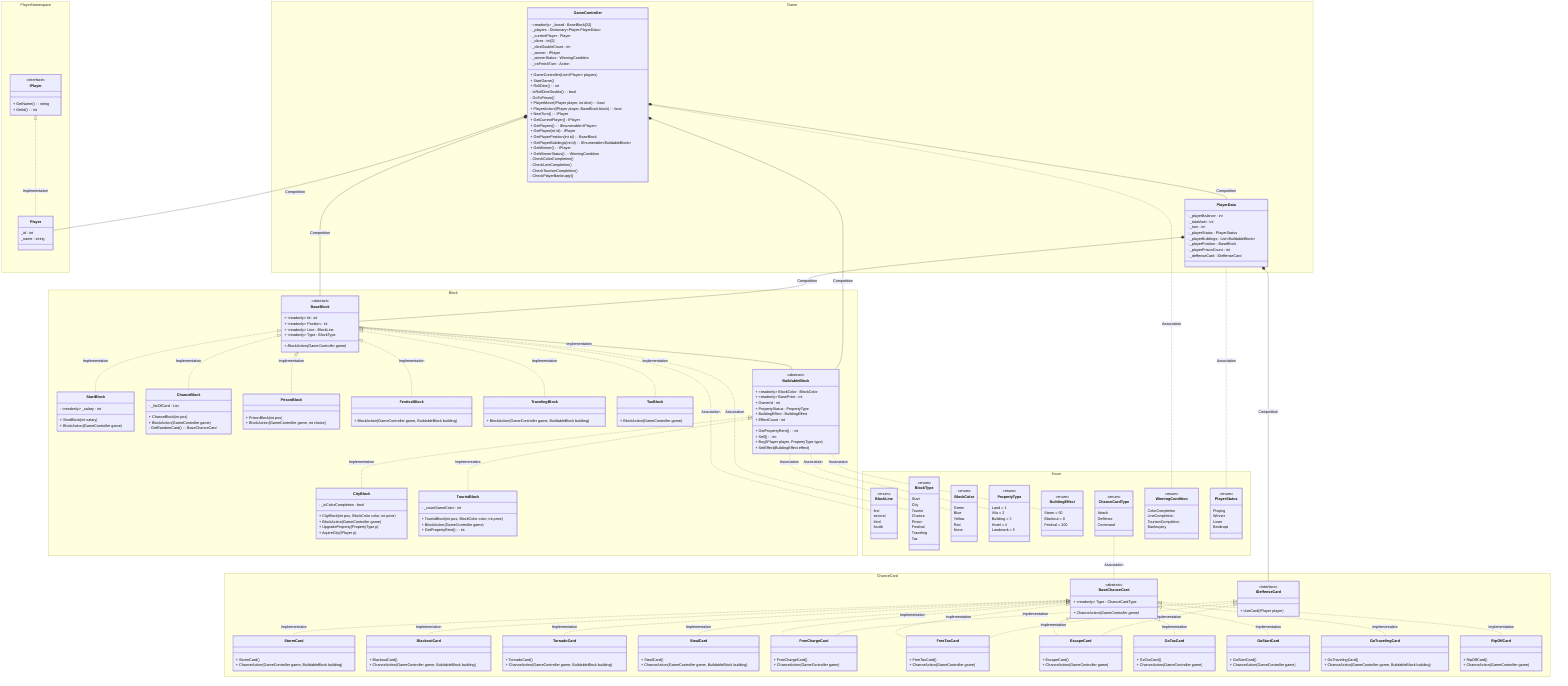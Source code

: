 classDiagram

BaseBlock <|.. StartBlock : Implementation
BaseBlock <|.. ChanceBlock : Implementation
BaseBlock <|.. PrisonBlock : Implementation
BaseBlock <|.. FestivalBlock : Implementation
BaseBlock <|.. TravelingBlock : Implementation
BaseBlock <|.. TaxBlock : Implementation
BaseBlock <|-- BuildableBlock : Implementation
BaseBlock .. BlockLine : Association
BaseBlock .. BlockType : Association

BuildableBlock .. BlockColor : Association
BuildableBlock .. PropertyType : Association
BuildableBlock .. BuildingEffect : Association

BuildableBlock <|.. CityBlock : Implementation
BuildableBlock <|.. TouristBlock : Implementation

namespace Block {
    class BaseBlock{
        <<abstract>>
        + ~readonly~ Id : int
        + ~readonly~ Position : int
        + ~readonly~ Line : BlockLine
        + ~readonly~ Type : BlockType

        + BlockAction(GameController game)*
    }

    class BuildableBlock{
        <<abstract>>
        + ~readonly~ BlockColor : BlockColor
        + ~readonly~ BasePrice : int
        + OwnerId : int
        + PropertyStatus : PropertyType 
        + BuildingEffect : BuildingEffect
        + EffectCount : int


        + GetPropertyRent() : int
        + Sell() : int
        + Buy(IPlayer player, PropertyType type)
        + SetEffect(BuildingEffect effect)
    }


    class CityBlock{
        - _isColorCompletion : bool
        
        + CityBlock(int pos, BlockColor color, int price)
        + BlockAction(GameController game)
        + UpgradeProperty(PropertyType p)
        + AquireCity(IPlayer p)
    }   
    
    class TouristBlock{
        - _countSameColor : int

        + TouristBlock(int pos, BlockColor color, int price)
        + BlockAction(GameController game)
        + GetPropertyRent() : int
    }

    class StartBlock{
        - ~readonly~ _salary : int

        + StartBlock(int salary)
        + BlockAction(GameController game)
    }

    class ChanceBlock{
        - _listOfCard : List<object>
        + ChanceBlock(int pos)
        + BlockAction(GameController game)
        - GetRandomCard() : BaseChanceCard
    } 

    class PrisonBlock{
        + PrisonBlock(int pos)
        %% choice method : get double dice or pay fee
        + BlockAction(GameController game, int choice)
    }

    class FestivalBlock{
        + BlockAction(GameController game, BuildableBlock building)
    }

    class TravelingBlock{
        + BlockAction(GameController game, BuildableBlock building)
    }

    class TaxBlock{
        + BlockAction(GameController game)
    }
     
}

BaseChanceCard <|.. StormCard : Implementation
BaseChanceCard <|.. BlackoutCard : Implementation
BaseChanceCard <|.. TornadoCard : Implementation
BaseChanceCard <|.. StealCard : Implementation
BaseChanceCard <|.. FreeChargeCard : Implementation
BaseChanceCard <|.. FreeTaxCard : Implementation
BaseChanceCard <|.. EscapeCard : Implementation
BaseChanceCard <|.. GoTaxCard : Implementation
BaseChanceCard <|.. GoStartCard : Implementation
BaseChanceCard <|.. GoTravelingCard : Implementation
BaseChanceCard <|.. RipOffCard : Implementation

IDeffenseCard <|.. FreeChargeCard : Implementation
IDeffenseCard <|.. FreeTaxCard : Implementation
IDeffenseCard <|.. EscapeCard : Implementation
ChanceCardType .. BaseChanceCard : Association
namespace ChanceCard{
    class BaseChanceCard{
        <<abstract>>
        + ~readonly~ Type : ChanceCardType

        + ChanceAction(GameController game)*
    }
    class IDeffenseCard{
        <<interface>>

        + UseCard(IPlayer player)
    }

    %% Attack Card
    class StormCard{
        + StormCard() 
        + ChanceAction(GameController game, BuildableBlock building)
    }
    class BlackoutCard{
        + BlackoutCard()
        + ChanceAction(GameController game, BuildableBlock building)
    }
    class TornadoCard{
        + TornadoCard()
        + ChanceAction(GameController game, BuildableBlock building)
    }
    class StealCard{
        + StealCard()
        + ChanceAction(GameController game, BuildableBlock building)
    }
    
    %% Deffense Card
    class FreeChargeCard{
        + FreeChargeCard()
        + ChanceAction(GameController game)
    }
    class FreeTaxCard{
        + FreeTaxCard()
        + ChanceAction(GameController game)
    }
    class EscapeCard{
        + EscapeCard()
        + ChanceAction(GameController game)
    }

    %% Command Card
    class GoTaxCard{
        + GoTaxCard()
        + ChanceAction(GameController game)
    }
    class GoStartCard{
        + GoStartCard()
        + ChanceAction(GameController game)
    }
    class GoTravelingCard{
        + GoTravelingCard()
        + ChanceAction(GameController game, BuildableBlock building)
    }
    class RipOffCard{
        + RipOffCard()
        + ChanceAction(GameController game)
    }


}

IPlayer <|.. Player : Implementation
namespace PlayerNamespace{
    class IPlayer{
    <<interface>>
        + GetName() : string
        + GetId() : int
    }
    class Player {
        _id : int
        _name : string
    }
}

GameController *-- Player : Compotition
GameController *-- PlayerData : Compotition
GameController *-- BaseBlock : Compotition
GameController *-- BuildableBlock : Compotition
GameController .. WinningCondition : Association

PlayerData *-- BaseBlock : Compotition
PlayerData *-- IDeffenseCard : Compotition
PlayerData .. PlayerStatus : Association
namespace Game{
    class GameController{
        - ~readonly~ _board : BaseBlock[32]
        - _players : Dictionary~Player.PlayerData~
        - _currentPlayer : Player
        - _dices : int[2]
        - _diceDoubleCount : int
        - _winner : IPlayer
        - _winnerStatus : WinningCondition
        - _onFinishTurn : Action

        + GameController(List~IPlayer~ players)
        + StartGame()
        + RollDice() : int
        - IsRollDiceDouble() : bool
        - GoToPrison()
        + PlayerMove(IPlayer player, int dice) : bool
        + PlayerAction(IPlayer player, BaseBlock block) : bool
        + NextTurn() : IPlayer
        + GetCurrentPlayer() IPlayer
        + GetPlayers() : IEnumerable~IPlayer~
        + GetPlayer(int id) IPlayer
        + GetPlayerPosition(int id) : BaseBlock
        + GetPlayerBuildings(int id) : IEnumerable~BuildableBlock~
        + GetWinner() : IPlayer
        + GetWinnerStatus() : WinningCondition
        - CheckColorCompletion()
        - CheckLineCompletion()
        - CheckTourismCompletion()
        - CheckPlayerBankrupty()
    }

    class PlayerData{
        - _playerBalance : int
        - _totalAset : int
        - _turn : int
        - _playerStatus : PlayerStatus
        - _playerBuildings : List~BuildableBlock~ 
        - _playerPosition : BaseBlock
        - _playerPrisonCount : int
        - _deffenseCard : IDeffenseCard
    }
}

namespace Enum {
class BlockColor{
        <<enum>>
        Green
        Blue
        Yellow
        Red
        None
    }

    class BlockType{
        <<enum>>
        Start
        City
        Tourist
        Chance
        Prison
        Festival
        Traveling
        Tax
    }

    class BlockLine{
        <<enum>>
        first
        second
        third
        fourth
    }
    
    class BuildingEffect{
        <<enum>>
        Storm = 50
        Blackout = 0
        Festival = 200
    }

    class PropertyType{
        <<enum>>
        Land = 1
        Vila = 2
        Building = 3
        Hotel = 4
        Landmark = 5
    }

    class ChanceCardType{
        <<enum>>
        Attack
        Deffense
        Command
    }

    class PlayerStatus{
        <<enum>>
        Playing
        Winner
        Loser
        Bankrupt
    }

    class WinningCondition{
        <<enum>>
        ColorCompletion
        LineCompletion
        TourismCompletion
        Bankruptcy
    }
}
